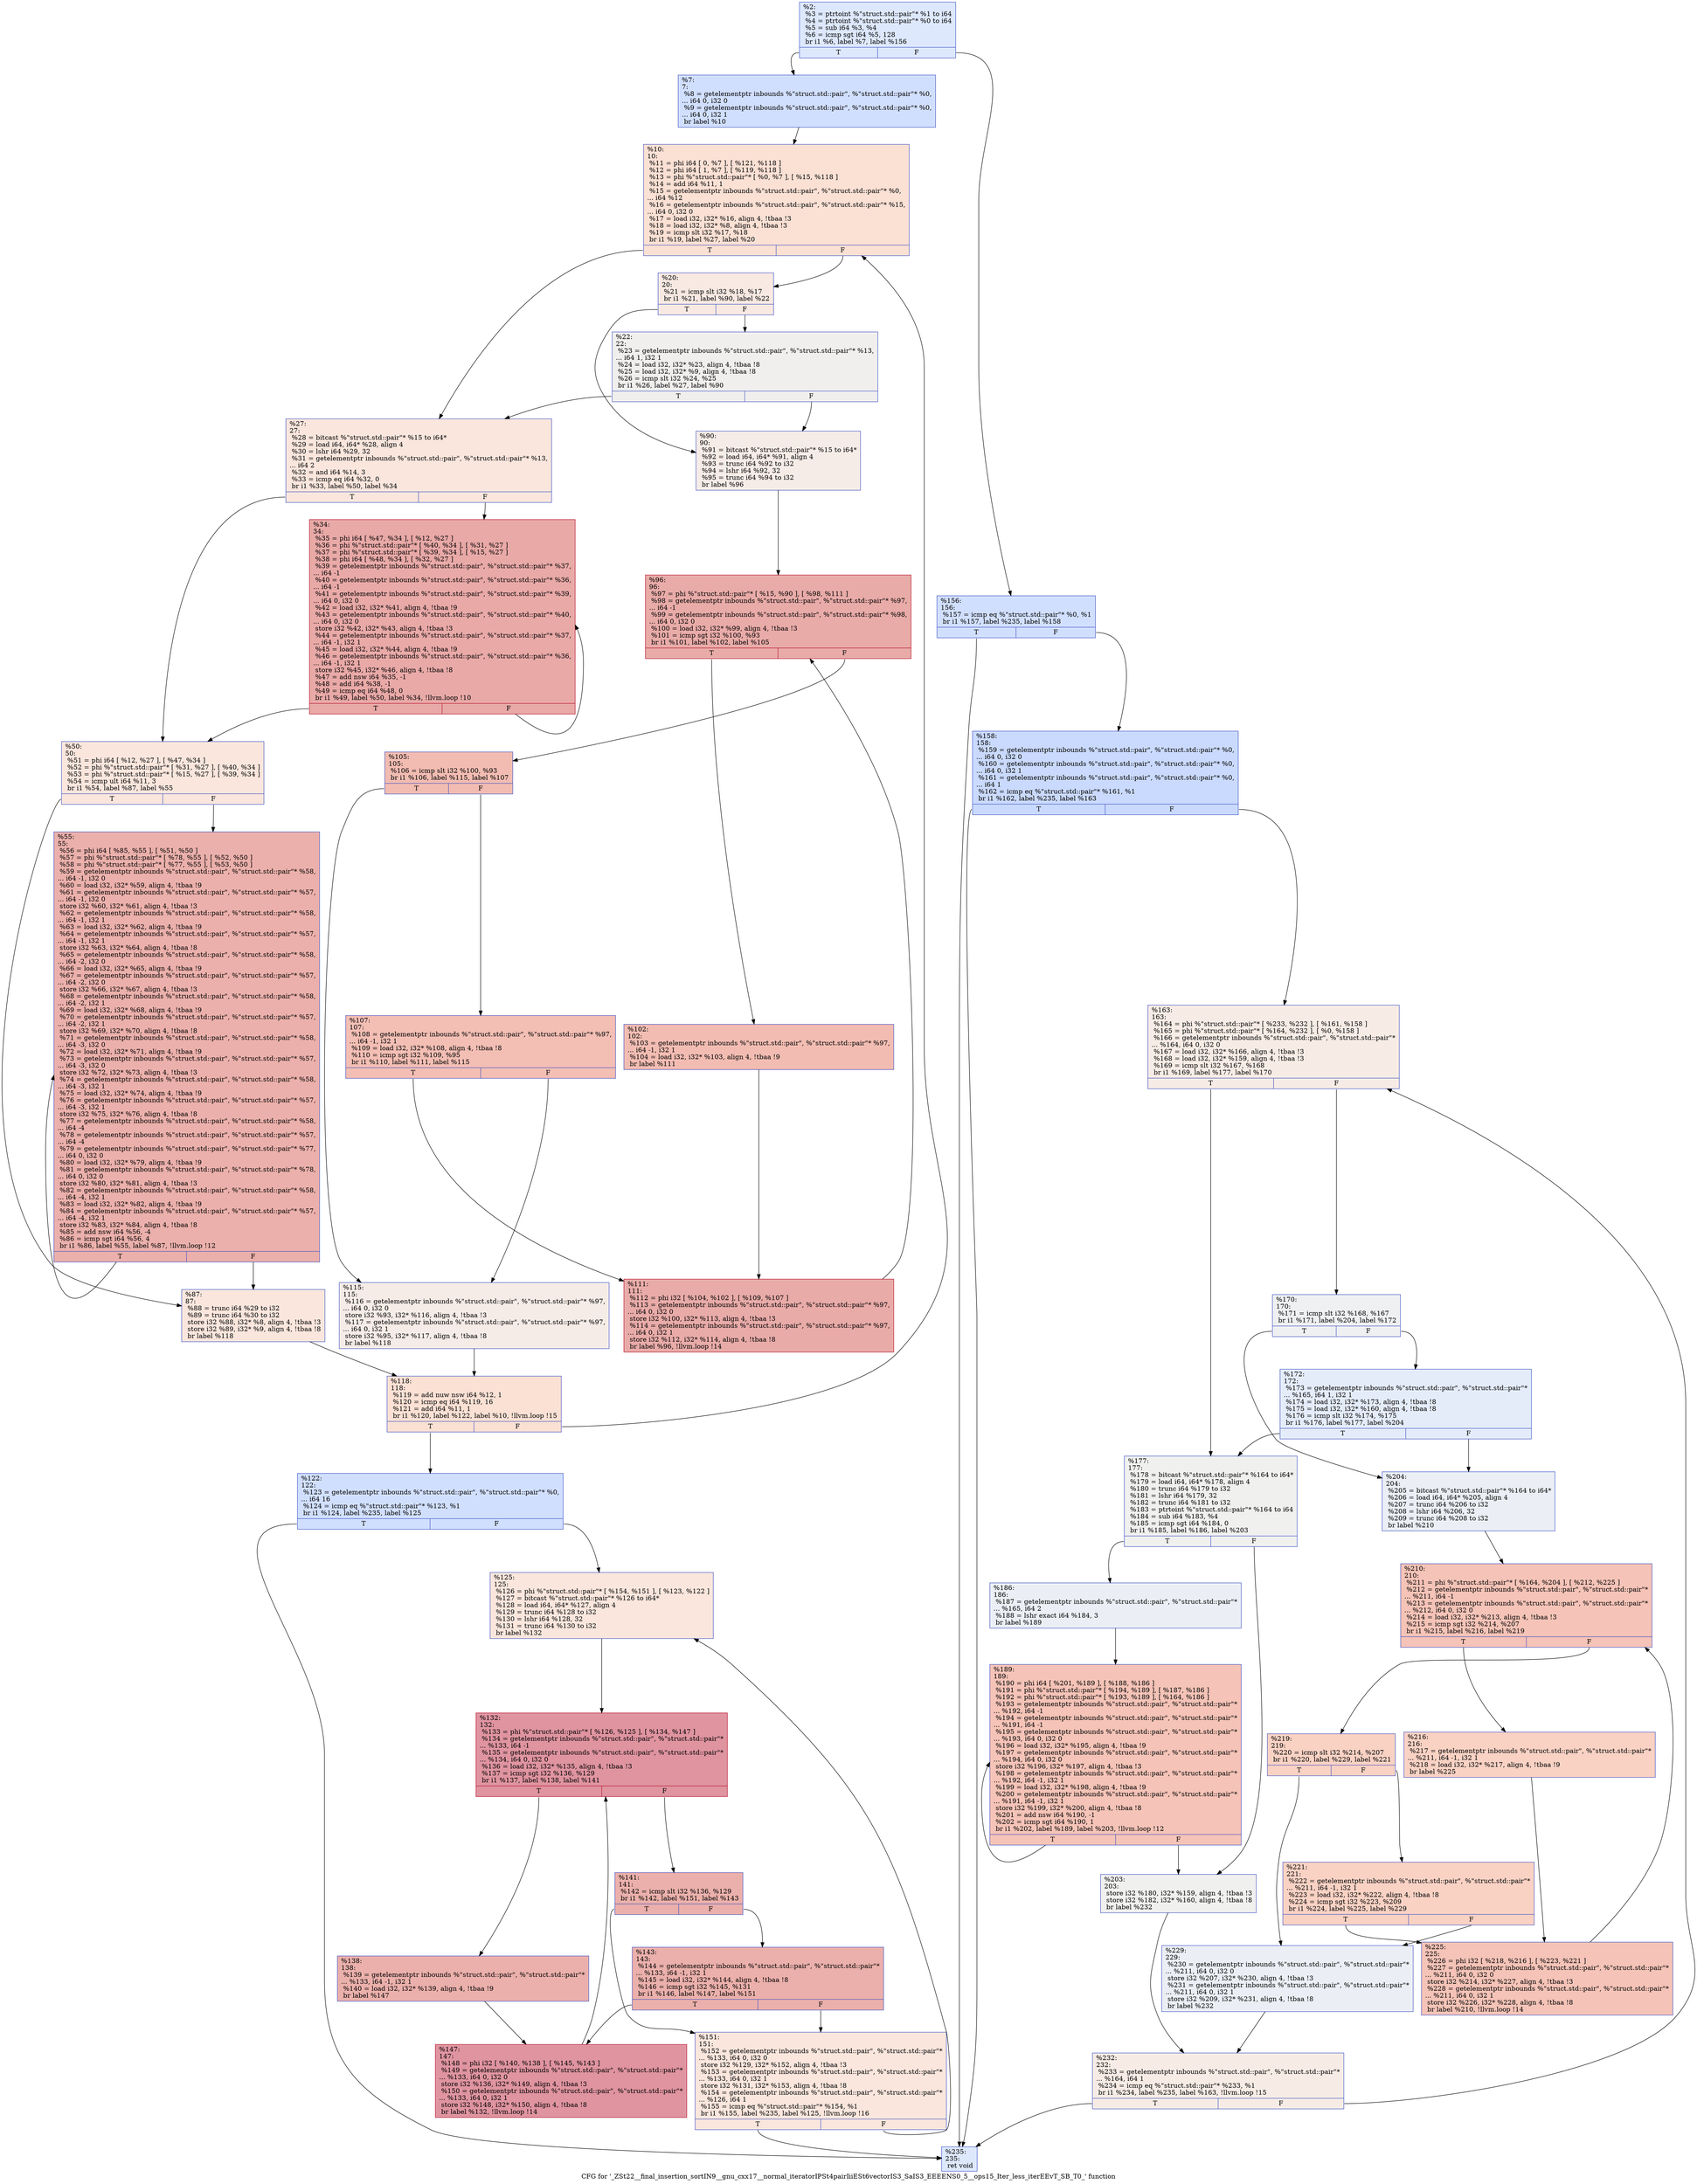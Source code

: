 digraph "CFG for '_ZSt22__final_insertion_sortIN9__gnu_cxx17__normal_iteratorIPSt4pairIiiESt6vectorIS3_SaIS3_EEEENS0_5__ops15_Iter_less_iterEEvT_SB_T0_' function" {
	label="CFG for '_ZSt22__final_insertion_sortIN9__gnu_cxx17__normal_iteratorIPSt4pairIiiESt6vectorIS3_SaIS3_EEEENS0_5__ops15_Iter_less_iterEEvT_SB_T0_' function";

	Node0x55a3c4436890 [shape=record,color="#3d50c3ff", style=filled, fillcolor="#b2ccfb70",label="{%2:\l  %3 = ptrtoint %\"struct.std::pair\"* %1 to i64\l  %4 = ptrtoint %\"struct.std::pair\"* %0 to i64\l  %5 = sub i64 %3, %4\l  %6 = icmp sgt i64 %5, 128\l  br i1 %6, label %7, label %156\l|{<s0>T|<s1>F}}"];
	Node0x55a3c4436890:s0 -> Node0x55a3c4436a10;
	Node0x55a3c4436890:s1 -> Node0x55a3c4436a60;
	Node0x55a3c4436a10 [shape=record,color="#3d50c3ff", style=filled, fillcolor="#96b7ff70",label="{%7:\l7:                                                \l  %8 = getelementptr inbounds %\"struct.std::pair\", %\"struct.std::pair\"* %0,\l... i64 0, i32 0\l  %9 = getelementptr inbounds %\"struct.std::pair\", %\"struct.std::pair\"* %0,\l... i64 0, i32 1\l  br label %10\l}"];
	Node0x55a3c4436a10 -> Node0x55a3c44369c0;
	Node0x55a3c44369c0 [shape=record,color="#3d50c3ff", style=filled, fillcolor="#f7b99e70",label="{%10:\l10:                                               \l  %11 = phi i64 [ 0, %7 ], [ %121, %118 ]\l  %12 = phi i64 [ 1, %7 ], [ %119, %118 ]\l  %13 = phi %\"struct.std::pair\"* [ %0, %7 ], [ %15, %118 ]\l  %14 = add i64 %11, 1\l  %15 = getelementptr inbounds %\"struct.std::pair\", %\"struct.std::pair\"* %0,\l... i64 %12\l  %16 = getelementptr inbounds %\"struct.std::pair\", %\"struct.std::pair\"* %15,\l... i64 0, i32 0\l  %17 = load i32, i32* %16, align 4, !tbaa !3\l  %18 = load i32, i32* %8, align 4, !tbaa !3\l  %19 = icmp slt i32 %17, %18\l  br i1 %19, label %27, label %20\l|{<s0>T|<s1>F}}"];
	Node0x55a3c44369c0:s0 -> Node0x55a3c443ee40;
	Node0x55a3c44369c0:s1 -> Node0x55a3c443ee90;
	Node0x55a3c443ee90 [shape=record,color="#3d50c3ff", style=filled, fillcolor="#efcebd70",label="{%20:\l20:                                               \l  %21 = icmp slt i32 %18, %17\l  br i1 %21, label %90, label %22\l|{<s0>T|<s1>F}}"];
	Node0x55a3c443ee90:s0 -> Node0x55a3c443f060;
	Node0x55a3c443ee90:s1 -> Node0x55a3c443f0b0;
	Node0x55a3c443f0b0 [shape=record,color="#3d50c3ff", style=filled, fillcolor="#e0dbd870",label="{%22:\l22:                                               \l  %23 = getelementptr inbounds %\"struct.std::pair\", %\"struct.std::pair\"* %13,\l... i64 1, i32 1\l  %24 = load i32, i32* %23, align 4, !tbaa !8\l  %25 = load i32, i32* %9, align 4, !tbaa !8\l  %26 = icmp slt i32 %24, %25\l  br i1 %26, label %27, label %90\l|{<s0>T|<s1>F}}"];
	Node0x55a3c443f0b0:s0 -> Node0x55a3c443ee40;
	Node0x55a3c443f0b0:s1 -> Node0x55a3c443f060;
	Node0x55a3c443ee40 [shape=record,color="#3d50c3ff", style=filled, fillcolor="#f3c7b170",label="{%27:\l27:                                               \l  %28 = bitcast %\"struct.std::pair\"* %15 to i64*\l  %29 = load i64, i64* %28, align 4\l  %30 = lshr i64 %29, 32\l  %31 = getelementptr inbounds %\"struct.std::pair\", %\"struct.std::pair\"* %13,\l... i64 2\l  %32 = and i64 %14, 3\l  %33 = icmp eq i64 %32, 0\l  br i1 %33, label %50, label %34\l|{<s0>T|<s1>F}}"];
	Node0x55a3c443ee40:s0 -> Node0x55a3c443f800;
	Node0x55a3c443ee40:s1 -> Node0x55a3c443f850;
	Node0x55a3c443f850 [shape=record,color="#b70d28ff", style=filled, fillcolor="#ca3b3770",label="{%34:\l34:                                               \l  %35 = phi i64 [ %47, %34 ], [ %12, %27 ]\l  %36 = phi %\"struct.std::pair\"* [ %40, %34 ], [ %31, %27 ]\l  %37 = phi %\"struct.std::pair\"* [ %39, %34 ], [ %15, %27 ]\l  %38 = phi i64 [ %48, %34 ], [ %32, %27 ]\l  %39 = getelementptr inbounds %\"struct.std::pair\", %\"struct.std::pair\"* %37,\l... i64 -1\l  %40 = getelementptr inbounds %\"struct.std::pair\", %\"struct.std::pair\"* %36,\l... i64 -1\l  %41 = getelementptr inbounds %\"struct.std::pair\", %\"struct.std::pair\"* %39,\l... i64 0, i32 0\l  %42 = load i32, i32* %41, align 4, !tbaa !9\l  %43 = getelementptr inbounds %\"struct.std::pair\", %\"struct.std::pair\"* %40,\l... i64 0, i32 0\l  store i32 %42, i32* %43, align 4, !tbaa !3\l  %44 = getelementptr inbounds %\"struct.std::pair\", %\"struct.std::pair\"* %37,\l... i64 -1, i32 1\l  %45 = load i32, i32* %44, align 4, !tbaa !9\l  %46 = getelementptr inbounds %\"struct.std::pair\", %\"struct.std::pair\"* %36,\l... i64 -1, i32 1\l  store i32 %45, i32* %46, align 4, !tbaa !8\l  %47 = add nsw i64 %35, -1\l  %48 = add i64 %38, -1\l  %49 = icmp eq i64 %48, 0\l  br i1 %49, label %50, label %34, !llvm.loop !10\l|{<s0>T|<s1>F}}"];
	Node0x55a3c443f850:s0 -> Node0x55a3c443f800;
	Node0x55a3c443f850:s1 -> Node0x55a3c443f850;
	Node0x55a3c443f800 [shape=record,color="#3d50c3ff", style=filled, fillcolor="#f3c7b170",label="{%50:\l50:                                               \l  %51 = phi i64 [ %12, %27 ], [ %47, %34 ]\l  %52 = phi %\"struct.std::pair\"* [ %31, %27 ], [ %40, %34 ]\l  %53 = phi %\"struct.std::pair\"* [ %15, %27 ], [ %39, %34 ]\l  %54 = icmp ult i64 %11, 3\l  br i1 %54, label %87, label %55\l|{<s0>T|<s1>F}}"];
	Node0x55a3c443f800:s0 -> Node0x55a3c4440890;
	Node0x55a3c443f800:s1 -> Node0x55a3c44408e0;
	Node0x55a3c44408e0 [shape=record,color="#3d50c3ff", style=filled, fillcolor="#d24b4070",label="{%55:\l55:                                               \l  %56 = phi i64 [ %85, %55 ], [ %51, %50 ]\l  %57 = phi %\"struct.std::pair\"* [ %78, %55 ], [ %52, %50 ]\l  %58 = phi %\"struct.std::pair\"* [ %77, %55 ], [ %53, %50 ]\l  %59 = getelementptr inbounds %\"struct.std::pair\", %\"struct.std::pair\"* %58,\l... i64 -1, i32 0\l  %60 = load i32, i32* %59, align 4, !tbaa !9\l  %61 = getelementptr inbounds %\"struct.std::pair\", %\"struct.std::pair\"* %57,\l... i64 -1, i32 0\l  store i32 %60, i32* %61, align 4, !tbaa !3\l  %62 = getelementptr inbounds %\"struct.std::pair\", %\"struct.std::pair\"* %58,\l... i64 -1, i32 1\l  %63 = load i32, i32* %62, align 4, !tbaa !9\l  %64 = getelementptr inbounds %\"struct.std::pair\", %\"struct.std::pair\"* %57,\l... i64 -1, i32 1\l  store i32 %63, i32* %64, align 4, !tbaa !8\l  %65 = getelementptr inbounds %\"struct.std::pair\", %\"struct.std::pair\"* %58,\l... i64 -2, i32 0\l  %66 = load i32, i32* %65, align 4, !tbaa !9\l  %67 = getelementptr inbounds %\"struct.std::pair\", %\"struct.std::pair\"* %57,\l... i64 -2, i32 0\l  store i32 %66, i32* %67, align 4, !tbaa !3\l  %68 = getelementptr inbounds %\"struct.std::pair\", %\"struct.std::pair\"* %58,\l... i64 -2, i32 1\l  %69 = load i32, i32* %68, align 4, !tbaa !9\l  %70 = getelementptr inbounds %\"struct.std::pair\", %\"struct.std::pair\"* %57,\l... i64 -2, i32 1\l  store i32 %69, i32* %70, align 4, !tbaa !8\l  %71 = getelementptr inbounds %\"struct.std::pair\", %\"struct.std::pair\"* %58,\l... i64 -3, i32 0\l  %72 = load i32, i32* %71, align 4, !tbaa !9\l  %73 = getelementptr inbounds %\"struct.std::pair\", %\"struct.std::pair\"* %57,\l... i64 -3, i32 0\l  store i32 %72, i32* %73, align 4, !tbaa !3\l  %74 = getelementptr inbounds %\"struct.std::pair\", %\"struct.std::pair\"* %58,\l... i64 -3, i32 1\l  %75 = load i32, i32* %74, align 4, !tbaa !9\l  %76 = getelementptr inbounds %\"struct.std::pair\", %\"struct.std::pair\"* %57,\l... i64 -3, i32 1\l  store i32 %75, i32* %76, align 4, !tbaa !8\l  %77 = getelementptr inbounds %\"struct.std::pair\", %\"struct.std::pair\"* %58,\l... i64 -4\l  %78 = getelementptr inbounds %\"struct.std::pair\", %\"struct.std::pair\"* %57,\l... i64 -4\l  %79 = getelementptr inbounds %\"struct.std::pair\", %\"struct.std::pair\"* %77,\l... i64 0, i32 0\l  %80 = load i32, i32* %79, align 4, !tbaa !9\l  %81 = getelementptr inbounds %\"struct.std::pair\", %\"struct.std::pair\"* %78,\l... i64 0, i32 0\l  store i32 %80, i32* %81, align 4, !tbaa !3\l  %82 = getelementptr inbounds %\"struct.std::pair\", %\"struct.std::pair\"* %58,\l... i64 -4, i32 1\l  %83 = load i32, i32* %82, align 4, !tbaa !9\l  %84 = getelementptr inbounds %\"struct.std::pair\", %\"struct.std::pair\"* %57,\l... i64 -4, i32 1\l  store i32 %83, i32* %84, align 4, !tbaa !8\l  %85 = add nsw i64 %56, -4\l  %86 = icmp sgt i64 %56, 4\l  br i1 %86, label %55, label %87, !llvm.loop !12\l|{<s0>T|<s1>F}}"];
	Node0x55a3c44408e0:s0 -> Node0x55a3c44408e0;
	Node0x55a3c44408e0:s1 -> Node0x55a3c4440890;
	Node0x55a3c4440890 [shape=record,color="#3d50c3ff", style=filled, fillcolor="#f3c7b170",label="{%87:\l87:                                               \l  %88 = trunc i64 %29 to i32\l  %89 = trunc i64 %30 to i32\l  store i32 %88, i32* %8, align 4, !tbaa !3\l  store i32 %89, i32* %9, align 4, !tbaa !8\l  br label %118\l}"];
	Node0x55a3c4440890 -> Node0x55a3c4436d50;
	Node0x55a3c443f060 [shape=record,color="#3d50c3ff", style=filled, fillcolor="#ead5c970",label="{%90:\l90:                                               \l  %91 = bitcast %\"struct.std::pair\"* %15 to i64*\l  %92 = load i64, i64* %91, align 4\l  %93 = trunc i64 %92 to i32\l  %94 = lshr i64 %92, 32\l  %95 = trunc i64 %94 to i32\l  br label %96\l}"];
	Node0x55a3c443f060 -> Node0x55a3c4425670;
	Node0x55a3c4425670 [shape=record,color="#b70d28ff", style=filled, fillcolor="#cc403a70",label="{%96:\l96:                                               \l  %97 = phi %\"struct.std::pair\"* [ %15, %90 ], [ %98, %111 ]\l  %98 = getelementptr inbounds %\"struct.std::pair\", %\"struct.std::pair\"* %97,\l... i64 -1\l  %99 = getelementptr inbounds %\"struct.std::pair\", %\"struct.std::pair\"* %98,\l... i64 0, i32 0\l  %100 = load i32, i32* %99, align 4, !tbaa !3\l  %101 = icmp sgt i32 %100, %93\l  br i1 %101, label %102, label %105\l|{<s0>T|<s1>F}}"];
	Node0x55a3c4425670:s0 -> Node0x55a3c4425a90;
	Node0x55a3c4425670:s1 -> Node0x55a3c4425ae0;
	Node0x55a3c4425a90 [shape=record,color="#3d50c3ff", style=filled, fillcolor="#e1675170",label="{%102:\l102:                                              \l  %103 = getelementptr inbounds %\"struct.std::pair\", %\"struct.std::pair\"* %97,\l... i64 -1, i32 1\l  %104 = load i32, i32* %103, align 4, !tbaa !9\l  br label %111\l}"];
	Node0x55a3c4425a90 -> Node0x55a3c4425730;
	Node0x55a3c4425ae0 [shape=record,color="#3d50c3ff", style=filled, fillcolor="#e1675170",label="{%105:\l105:                                              \l  %106 = icmp slt i32 %100, %93\l  br i1 %106, label %115, label %107\l|{<s0>T|<s1>F}}"];
	Node0x55a3c4425ae0:s0 -> Node0x55a3c4443870;
	Node0x55a3c4425ae0:s1 -> Node0x55a3c44438c0;
	Node0x55a3c44438c0 [shape=record,color="#3d50c3ff", style=filled, fillcolor="#e36c5570",label="{%107:\l107:                                              \l  %108 = getelementptr inbounds %\"struct.std::pair\", %\"struct.std::pair\"* %97,\l... i64 -1, i32 1\l  %109 = load i32, i32* %108, align 4, !tbaa !8\l  %110 = icmp sgt i32 %109, %95\l  br i1 %110, label %111, label %115\l|{<s0>T|<s1>F}}"];
	Node0x55a3c44438c0:s0 -> Node0x55a3c4425730;
	Node0x55a3c44438c0:s1 -> Node0x55a3c4443870;
	Node0x55a3c4425730 [shape=record,color="#b70d28ff", style=filled, fillcolor="#cc403a70",label="{%111:\l111:                                              \l  %112 = phi i32 [ %104, %102 ], [ %109, %107 ]\l  %113 = getelementptr inbounds %\"struct.std::pair\", %\"struct.std::pair\"* %97,\l... i64 0, i32 0\l  store i32 %100, i32* %113, align 4, !tbaa !3\l  %114 = getelementptr inbounds %\"struct.std::pair\", %\"struct.std::pair\"* %97,\l... i64 0, i32 1\l  store i32 %112, i32* %114, align 4, !tbaa !8\l  br label %96, !llvm.loop !14\l}"];
	Node0x55a3c4425730 -> Node0x55a3c4425670;
	Node0x55a3c4443870 [shape=record,color="#3d50c3ff", style=filled, fillcolor="#ead5c970",label="{%115:\l115:                                              \l  %116 = getelementptr inbounds %\"struct.std::pair\", %\"struct.std::pair\"* %97,\l... i64 0, i32 0\l  store i32 %93, i32* %116, align 4, !tbaa !3\l  %117 = getelementptr inbounds %\"struct.std::pair\", %\"struct.std::pair\"* %97,\l... i64 0, i32 1\l  store i32 %95, i32* %117, align 4, !tbaa !8\l  br label %118\l}"];
	Node0x55a3c4443870 -> Node0x55a3c4436d50;
	Node0x55a3c4436d50 [shape=record,color="#3d50c3ff", style=filled, fillcolor="#f7b99e70",label="{%118:\l118:                                              \l  %119 = add nuw nsw i64 %12, 1\l  %120 = icmp eq i64 %119, 16\l  %121 = add i64 %11, 1\l  br i1 %120, label %122, label %10, !llvm.loop !15\l|{<s0>T|<s1>F}}"];
	Node0x55a3c4436d50:s0 -> Node0x55a3c4444530;
	Node0x55a3c4436d50:s1 -> Node0x55a3c44369c0;
	Node0x55a3c4444530 [shape=record,color="#3d50c3ff", style=filled, fillcolor="#96b7ff70",label="{%122:\l122:                                              \l  %123 = getelementptr inbounds %\"struct.std::pair\", %\"struct.std::pair\"* %0,\l... i64 16\l  %124 = icmp eq %\"struct.std::pair\"* %123, %1\l  br i1 %124, label %235, label %125\l|{<s0>T|<s1>F}}"];
	Node0x55a3c4444530:s0 -> Node0x55a3c4444800;
	Node0x55a3c4444530:s1 -> Node0x55a3c4444850;
	Node0x55a3c4444850 [shape=record,color="#3d50c3ff", style=filled, fillcolor="#f3c7b170",label="{%125:\l125:                                              \l  %126 = phi %\"struct.std::pair\"* [ %154, %151 ], [ %123, %122 ]\l  %127 = bitcast %\"struct.std::pair\"* %126 to i64*\l  %128 = load i64, i64* %127, align 4\l  %129 = trunc i64 %128 to i32\l  %130 = lshr i64 %128, 32\l  %131 = trunc i64 %130 to i32\l  br label %132\l}"];
	Node0x55a3c4444850 -> Node0x55a3c44454f0;
	Node0x55a3c44454f0 [shape=record,color="#b70d28ff", style=filled, fillcolor="#b70d2870",label="{%132:\l132:                                              \l  %133 = phi %\"struct.std::pair\"* [ %126, %125 ], [ %134, %147 ]\l  %134 = getelementptr inbounds %\"struct.std::pair\", %\"struct.std::pair\"*\l... %133, i64 -1\l  %135 = getelementptr inbounds %\"struct.std::pair\", %\"struct.std::pair\"*\l... %134, i64 0, i32 0\l  %136 = load i32, i32* %135, align 4, !tbaa !3\l  %137 = icmp sgt i32 %136, %129\l  br i1 %137, label %138, label %141\l|{<s0>T|<s1>F}}"];
	Node0x55a3c44454f0:s0 -> Node0x55a3c4445990;
	Node0x55a3c44454f0:s1 -> Node0x55a3c44459e0;
	Node0x55a3c4445990 [shape=record,color="#3d50c3ff", style=filled, fillcolor="#d24b4070",label="{%138:\l138:                                              \l  %139 = getelementptr inbounds %\"struct.std::pair\", %\"struct.std::pair\"*\l... %133, i64 -1, i32 1\l  %140 = load i32, i32* %139, align 4, !tbaa !9\l  br label %147\l}"];
	Node0x55a3c4445990 -> Node0x55a3c44455f0;
	Node0x55a3c44459e0 [shape=record,color="#3d50c3ff", style=filled, fillcolor="#d24b4070",label="{%141:\l141:                                              \l  %142 = icmp slt i32 %136, %129\l  br i1 %142, label %151, label %143\l|{<s0>T|<s1>F}}"];
	Node0x55a3c44459e0:s0 -> Node0x55a3c4444950;
	Node0x55a3c44459e0:s1 -> Node0x55a3c4445d50;
	Node0x55a3c4445d50 [shape=record,color="#3d50c3ff", style=filled, fillcolor="#d24b4070",label="{%143:\l143:                                              \l  %144 = getelementptr inbounds %\"struct.std::pair\", %\"struct.std::pair\"*\l... %133, i64 -1, i32 1\l  %145 = load i32, i32* %144, align 4, !tbaa !8\l  %146 = icmp sgt i32 %145, %131\l  br i1 %146, label %147, label %151\l|{<s0>T|<s1>F}}"];
	Node0x55a3c4445d50:s0 -> Node0x55a3c44455f0;
	Node0x55a3c4445d50:s1 -> Node0x55a3c4444950;
	Node0x55a3c44455f0 [shape=record,color="#b70d28ff", style=filled, fillcolor="#b70d2870",label="{%147:\l147:                                              \l  %148 = phi i32 [ %140, %138 ], [ %145, %143 ]\l  %149 = getelementptr inbounds %\"struct.std::pair\", %\"struct.std::pair\"*\l... %133, i64 0, i32 0\l  store i32 %136, i32* %149, align 4, !tbaa !3\l  %150 = getelementptr inbounds %\"struct.std::pair\", %\"struct.std::pair\"*\l... %133, i64 0, i32 1\l  store i32 %148, i32* %150, align 4, !tbaa !8\l  br label %132, !llvm.loop !14\l}"];
	Node0x55a3c44455f0 -> Node0x55a3c44454f0;
	Node0x55a3c4444950 [shape=record,color="#3d50c3ff", style=filled, fillcolor="#f3c7b170",label="{%151:\l151:                                              \l  %152 = getelementptr inbounds %\"struct.std::pair\", %\"struct.std::pair\"*\l... %133, i64 0, i32 0\l  store i32 %129, i32* %152, align 4, !tbaa !3\l  %153 = getelementptr inbounds %\"struct.std::pair\", %\"struct.std::pair\"*\l... %133, i64 0, i32 1\l  store i32 %131, i32* %153, align 4, !tbaa !8\l  %154 = getelementptr inbounds %\"struct.std::pair\", %\"struct.std::pair\"*\l... %126, i64 1\l  %155 = icmp eq %\"struct.std::pair\"* %154, %1\l  br i1 %155, label %235, label %125, !llvm.loop !16\l|{<s0>T|<s1>F}}"];
	Node0x55a3c4444950:s0 -> Node0x55a3c4444800;
	Node0x55a3c4444950:s1 -> Node0x55a3c4444850;
	Node0x55a3c4436a60 [shape=record,color="#3d50c3ff", style=filled, fillcolor="#96b7ff70",label="{%156:\l156:                                              \l  %157 = icmp eq %\"struct.std::pair\"* %0, %1\l  br i1 %157, label %235, label %158\l|{<s0>T|<s1>F}}"];
	Node0x55a3c4436a60:s0 -> Node0x55a3c4444800;
	Node0x55a3c4436a60:s1 -> Node0x55a3c4447040;
	Node0x55a3c4447040 [shape=record,color="#3d50c3ff", style=filled, fillcolor="#88abfd70",label="{%158:\l158:                                              \l  %159 = getelementptr inbounds %\"struct.std::pair\", %\"struct.std::pair\"* %0,\l... i64 0, i32 0\l  %160 = getelementptr inbounds %\"struct.std::pair\", %\"struct.std::pair\"* %0,\l... i64 0, i32 1\l  %161 = getelementptr inbounds %\"struct.std::pair\", %\"struct.std::pair\"* %0,\l... i64 1\l  %162 = icmp eq %\"struct.std::pair\"* %161, %1\l  br i1 %162, label %235, label %163\l|{<s0>T|<s1>F}}"];
	Node0x55a3c4447040:s0 -> Node0x55a3c4444800;
	Node0x55a3c4447040:s1 -> Node0x55a3c44473f0;
	Node0x55a3c44473f0 [shape=record,color="#3d50c3ff", style=filled, fillcolor="#ecd3c570",label="{%163:\l163:                                              \l  %164 = phi %\"struct.std::pair\"* [ %233, %232 ], [ %161, %158 ]\l  %165 = phi %\"struct.std::pair\"* [ %164, %232 ], [ %0, %158 ]\l  %166 = getelementptr inbounds %\"struct.std::pair\", %\"struct.std::pair\"*\l... %164, i64 0, i32 0\l  %167 = load i32, i32* %166, align 4, !tbaa !3\l  %168 = load i32, i32* %159, align 4, !tbaa !3\l  %169 = icmp slt i32 %167, %168\l  br i1 %169, label %177, label %170\l|{<s0>T|<s1>F}}"];
	Node0x55a3c44473f0:s0 -> Node0x55a3c44478d0;
	Node0x55a3c44473f0:s1 -> Node0x55a3c4447920;
	Node0x55a3c4447920 [shape=record,color="#3d50c3ff", style=filled, fillcolor="#d9dce170",label="{%170:\l170:                                              \l  %171 = icmp slt i32 %168, %167\l  br i1 %171, label %204, label %172\l|{<s0>T|<s1>F}}"];
	Node0x55a3c4447920:s0 -> Node0x55a3c4447ab0;
	Node0x55a3c4447920:s1 -> Node0x55a3c4447b00;
	Node0x55a3c4447b00 [shape=record,color="#3d50c3ff", style=filled, fillcolor="#c1d4f470",label="{%172:\l172:                                              \l  %173 = getelementptr inbounds %\"struct.std::pair\", %\"struct.std::pair\"*\l... %165, i64 1, i32 1\l  %174 = load i32, i32* %173, align 4, !tbaa !8\l  %175 = load i32, i32* %160, align 4, !tbaa !8\l  %176 = icmp slt i32 %174, %175\l  br i1 %176, label %177, label %204\l|{<s0>T|<s1>F}}"];
	Node0x55a3c4447b00:s0 -> Node0x55a3c44478d0;
	Node0x55a3c4447b00:s1 -> Node0x55a3c4447ab0;
	Node0x55a3c44478d0 [shape=record,color="#3d50c3ff", style=filled, fillcolor="#dedcdb70",label="{%177:\l177:                                              \l  %178 = bitcast %\"struct.std::pair\"* %164 to i64*\l  %179 = load i64, i64* %178, align 4\l  %180 = trunc i64 %179 to i32\l  %181 = lshr i64 %179, 32\l  %182 = trunc i64 %181 to i32\l  %183 = ptrtoint %\"struct.std::pair\"* %164 to i64\l  %184 = sub i64 %183, %4\l  %185 = icmp sgt i64 %184, 0\l  br i1 %185, label %186, label %203\l|{<s0>T|<s1>F}}"];
	Node0x55a3c44478d0:s0 -> Node0x55a3c4448300;
	Node0x55a3c44478d0:s1 -> Node0x55a3c4448350;
	Node0x55a3c4448300 [shape=record,color="#3d50c3ff", style=filled, fillcolor="#d1dae970",label="{%186:\l186:                                              \l  %187 = getelementptr inbounds %\"struct.std::pair\", %\"struct.std::pair\"*\l... %165, i64 2\l  %188 = lshr exact i64 %184, 3\l  br label %189\l}"];
	Node0x55a3c4448300 -> Node0x55a3c4448580;
	Node0x55a3c4448580 [shape=record,color="#3d50c3ff", style=filled, fillcolor="#e8765c70",label="{%189:\l189:                                              \l  %190 = phi i64 [ %201, %189 ], [ %188, %186 ]\l  %191 = phi %\"struct.std::pair\"* [ %194, %189 ], [ %187, %186 ]\l  %192 = phi %\"struct.std::pair\"* [ %193, %189 ], [ %164, %186 ]\l  %193 = getelementptr inbounds %\"struct.std::pair\", %\"struct.std::pair\"*\l... %192, i64 -1\l  %194 = getelementptr inbounds %\"struct.std::pair\", %\"struct.std::pair\"*\l... %191, i64 -1\l  %195 = getelementptr inbounds %\"struct.std::pair\", %\"struct.std::pair\"*\l... %193, i64 0, i32 0\l  %196 = load i32, i32* %195, align 4, !tbaa !9\l  %197 = getelementptr inbounds %\"struct.std::pair\", %\"struct.std::pair\"*\l... %194, i64 0, i32 0\l  store i32 %196, i32* %197, align 4, !tbaa !3\l  %198 = getelementptr inbounds %\"struct.std::pair\", %\"struct.std::pair\"*\l... %192, i64 -1, i32 1\l  %199 = load i32, i32* %198, align 4, !tbaa !9\l  %200 = getelementptr inbounds %\"struct.std::pair\", %\"struct.std::pair\"*\l... %191, i64 -1, i32 1\l  store i32 %199, i32* %200, align 4, !tbaa !8\l  %201 = add nsw i64 %190, -1\l  %202 = icmp sgt i64 %190, 1\l  br i1 %202, label %189, label %203, !llvm.loop !12\l|{<s0>T|<s1>F}}"];
	Node0x55a3c4448580:s0 -> Node0x55a3c4448580;
	Node0x55a3c4448580:s1 -> Node0x55a3c4448350;
	Node0x55a3c4448350 [shape=record,color="#3d50c3ff", style=filled, fillcolor="#dedcdb70",label="{%203:\l203:                                              \l  store i32 %180, i32* %159, align 4, !tbaa !3\l  store i32 %182, i32* %160, align 4, !tbaa !8\l  br label %232\l}"];
	Node0x55a3c4448350 -> Node0x55a3c44474f0;
	Node0x55a3c4447ab0 [shape=record,color="#3d50c3ff", style=filled, fillcolor="#d1dae970",label="{%204:\l204:                                              \l  %205 = bitcast %\"struct.std::pair\"* %164 to i64*\l  %206 = load i64, i64* %205, align 4\l  %207 = trunc i64 %206 to i32\l  %208 = lshr i64 %206, 32\l  %209 = trunc i64 %208 to i32\l  br label %210\l}"];
	Node0x55a3c4447ab0 -> Node0x55a3c4449ad0;
	Node0x55a3c4449ad0 [shape=record,color="#3d50c3ff", style=filled, fillcolor="#e8765c70",label="{%210:\l210:                                              \l  %211 = phi %\"struct.std::pair\"* [ %164, %204 ], [ %212, %225 ]\l  %212 = getelementptr inbounds %\"struct.std::pair\", %\"struct.std::pair\"*\l... %211, i64 -1\l  %213 = getelementptr inbounds %\"struct.std::pair\", %\"struct.std::pair\"*\l... %212, i64 0, i32 0\l  %214 = load i32, i32* %213, align 4, !tbaa !3\l  %215 = icmp sgt i32 %214, %207\l  br i1 %215, label %216, label %219\l|{<s0>T|<s1>F}}"];
	Node0x55a3c4449ad0:s0 -> Node0x55a3c4449ef0;
	Node0x55a3c4449ad0:s1 -> Node0x55a3c4449f40;
	Node0x55a3c4449ef0 [shape=record,color="#3d50c3ff", style=filled, fillcolor="#f4987a70",label="{%216:\l216:                                              \l  %217 = getelementptr inbounds %\"struct.std::pair\", %\"struct.std::pair\"*\l... %211, i64 -1, i32 1\l  %218 = load i32, i32* %217, align 4, !tbaa !9\l  br label %225\l}"];
	Node0x55a3c4449ef0 -> Node0x55a3c4449b90;
	Node0x55a3c4449f40 [shape=record,color="#3d50c3ff", style=filled, fillcolor="#f4987a70",label="{%219:\l219:                                              \l  %220 = icmp slt i32 %214, %207\l  br i1 %220, label %229, label %221\l|{<s0>T|<s1>F}}"];
	Node0x55a3c4449f40:s0 -> Node0x55a3c444a270;
	Node0x55a3c4449f40:s1 -> Node0x55a3c444a2c0;
	Node0x55a3c444a2c0 [shape=record,color="#3d50c3ff", style=filled, fillcolor="#f4987a70",label="{%221:\l221:                                              \l  %222 = getelementptr inbounds %\"struct.std::pair\", %\"struct.std::pair\"*\l... %211, i64 -1, i32 1\l  %223 = load i32, i32* %222, align 4, !tbaa !8\l  %224 = icmp sgt i32 %223, %209\l  br i1 %224, label %225, label %229\l|{<s0>T|<s1>F}}"];
	Node0x55a3c444a2c0:s0 -> Node0x55a3c4449b90;
	Node0x55a3c444a2c0:s1 -> Node0x55a3c444a270;
	Node0x55a3c4449b90 [shape=record,color="#3d50c3ff", style=filled, fillcolor="#e8765c70",label="{%225:\l225:                                              \l  %226 = phi i32 [ %218, %216 ], [ %223, %221 ]\l  %227 = getelementptr inbounds %\"struct.std::pair\", %\"struct.std::pair\"*\l... %211, i64 0, i32 0\l  store i32 %214, i32* %227, align 4, !tbaa !3\l  %228 = getelementptr inbounds %\"struct.std::pair\", %\"struct.std::pair\"*\l... %211, i64 0, i32 1\l  store i32 %226, i32* %228, align 4, !tbaa !8\l  br label %210, !llvm.loop !14\l}"];
	Node0x55a3c4449b90 -> Node0x55a3c4449ad0;
	Node0x55a3c444a270 [shape=record,color="#3d50c3ff", style=filled, fillcolor="#d1dae970",label="{%229:\l229:                                              \l  %230 = getelementptr inbounds %\"struct.std::pair\", %\"struct.std::pair\"*\l... %211, i64 0, i32 0\l  store i32 %207, i32* %230, align 4, !tbaa !3\l  %231 = getelementptr inbounds %\"struct.std::pair\", %\"struct.std::pair\"*\l... %211, i64 0, i32 1\l  store i32 %209, i32* %231, align 4, !tbaa !8\l  br label %232\l}"];
	Node0x55a3c444a270 -> Node0x55a3c44474f0;
	Node0x55a3c44474f0 [shape=record,color="#3d50c3ff", style=filled, fillcolor="#ecd3c570",label="{%232:\l232:                                              \l  %233 = getelementptr inbounds %\"struct.std::pair\", %\"struct.std::pair\"*\l... %164, i64 1\l  %234 = icmp eq %\"struct.std::pair\"* %233, %1\l  br i1 %234, label %235, label %163, !llvm.loop !15\l|{<s0>T|<s1>F}}"];
	Node0x55a3c44474f0:s0 -> Node0x55a3c4444800;
	Node0x55a3c44474f0:s1 -> Node0x55a3c44473f0;
	Node0x55a3c4444800 [shape=record,color="#3d50c3ff", style=filled, fillcolor="#b2ccfb70",label="{%235:\l235:                                              \l  ret void\l}"];
}
